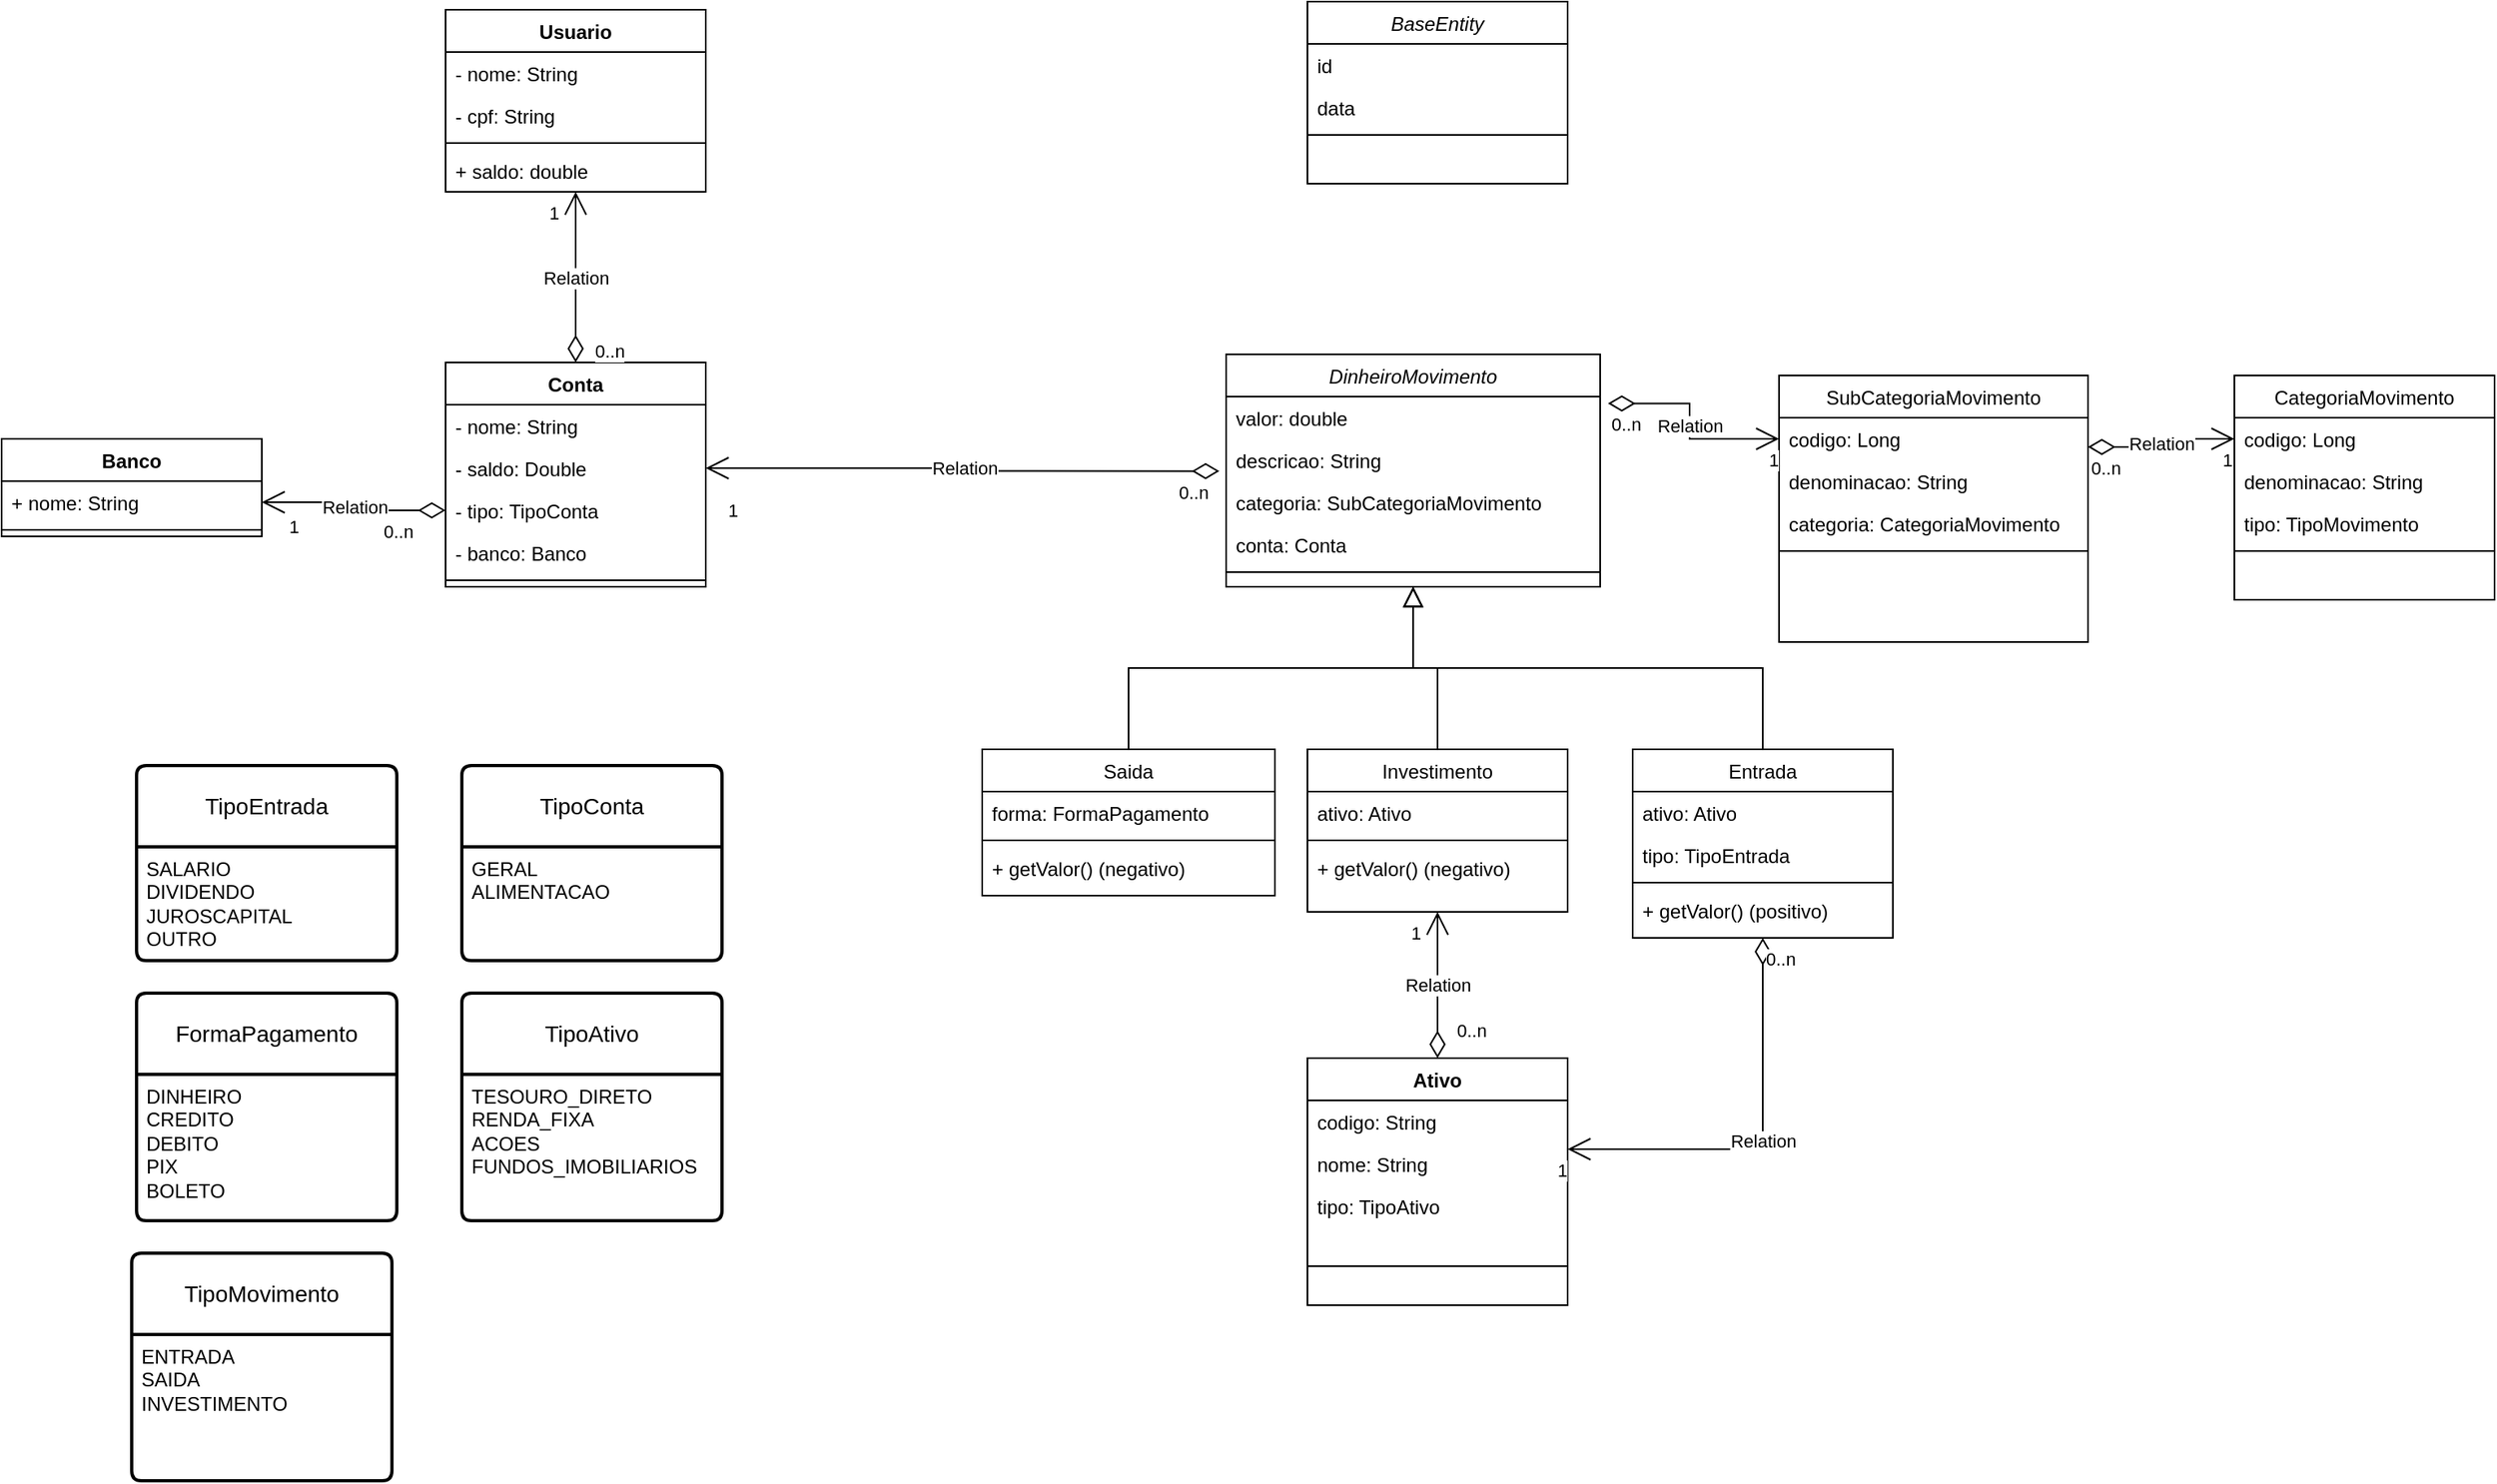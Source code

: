 <mxfile version="26.0.16">
  <diagram id="C5RBs43oDa-KdzZeNtuy" name="Page-1">
    <mxGraphModel dx="1702" dy="1604" grid="1" gridSize="10" guides="1" tooltips="1" connect="1" arrows="1" fold="1" page="1" pageScale="1" pageWidth="827" pageHeight="1169" math="0" shadow="0">
      <root>
        <mxCell id="WIyWlLk6GJQsqaUBKTNV-0" />
        <mxCell id="WIyWlLk6GJQsqaUBKTNV-1" parent="WIyWlLk6GJQsqaUBKTNV-0" />
        <mxCell id="zkfFHV4jXpPFQw0GAbJ--0" value="DinheiroMovimento" style="swimlane;fontStyle=2;align=center;verticalAlign=top;childLayout=stackLayout;horizontal=1;startSize=26;horizontalStack=0;resizeParent=1;resizeLast=0;collapsible=1;marginBottom=0;rounded=0;shadow=0;strokeWidth=1;" parent="WIyWlLk6GJQsqaUBKTNV-1" vertex="1">
          <mxGeometry x="180" y="117" width="230" height="143" as="geometry">
            <mxRectangle x="230" y="140" width="160" height="26" as="alternateBounds" />
          </mxGeometry>
        </mxCell>
        <mxCell id="zkfFHV4jXpPFQw0GAbJ--3" value="valor: double    " style="text;align=left;verticalAlign=top;spacingLeft=4;spacingRight=4;overflow=hidden;rotatable=0;points=[[0,0.5],[1,0.5]];portConstraint=eastwest;rounded=0;shadow=0;html=0;" parent="zkfFHV4jXpPFQw0GAbJ--0" vertex="1">
          <mxGeometry y="26" width="230" height="26" as="geometry" />
        </mxCell>
        <mxCell id="JgWF2UyOCY0tUtNKhyK_-37" value="descricao: String" style="text;align=left;verticalAlign=top;spacingLeft=4;spacingRight=4;overflow=hidden;rotatable=0;points=[[0,0.5],[1,0.5]];portConstraint=eastwest;rounded=0;shadow=0;html=0;" parent="zkfFHV4jXpPFQw0GAbJ--0" vertex="1">
          <mxGeometry y="52" width="230" height="26" as="geometry" />
        </mxCell>
        <mxCell id="JgWF2UyOCY0tUtNKhyK_-49" value="categoria: SubCategoriaMovimento" style="text;align=left;verticalAlign=top;spacingLeft=4;spacingRight=4;overflow=hidden;rotatable=0;points=[[0,0.5],[1,0.5]];portConstraint=eastwest;rounded=0;shadow=0;html=0;" parent="zkfFHV4jXpPFQw0GAbJ--0" vertex="1">
          <mxGeometry y="78" width="230" height="26" as="geometry" />
        </mxCell>
        <mxCell id="sF4b0Dk2hcUNj0eh3Lew-24" value="conta: Conta" style="text;align=left;verticalAlign=top;spacingLeft=4;spacingRight=4;overflow=hidden;rotatable=0;points=[[0,0.5],[1,0.5]];portConstraint=eastwest;rounded=0;shadow=0;html=0;" parent="zkfFHV4jXpPFQw0GAbJ--0" vertex="1">
          <mxGeometry y="104" width="230" height="26" as="geometry" />
        </mxCell>
        <mxCell id="zkfFHV4jXpPFQw0GAbJ--4" value="" style="line;html=1;strokeWidth=1;align=left;verticalAlign=middle;spacingTop=-1;spacingLeft=3;spacingRight=3;rotatable=0;labelPosition=right;points=[];portConstraint=eastwest;" parent="zkfFHV4jXpPFQw0GAbJ--0" vertex="1">
          <mxGeometry y="130" width="230" height="8" as="geometry" />
        </mxCell>
        <mxCell id="zkfFHV4jXpPFQw0GAbJ--6" value="Saida" style="swimlane;fontStyle=0;align=center;verticalAlign=top;childLayout=stackLayout;horizontal=1;startSize=26;horizontalStack=0;resizeParent=1;resizeLast=0;collapsible=1;marginBottom=0;rounded=0;shadow=0;strokeWidth=1;" parent="WIyWlLk6GJQsqaUBKTNV-1" vertex="1">
          <mxGeometry x="30" y="360" width="180" height="90" as="geometry">
            <mxRectangle x="130" y="380" width="160" height="26" as="alternateBounds" />
          </mxGeometry>
        </mxCell>
        <mxCell id="JgWF2UyOCY0tUtNKhyK_-50" value="forma: FormaPagamento" style="text;align=left;verticalAlign=top;spacingLeft=4;spacingRight=4;overflow=hidden;rotatable=0;points=[[0,0.5],[1,0.5]];portConstraint=eastwest;rounded=0;shadow=0;html=0;" parent="zkfFHV4jXpPFQw0GAbJ--6" vertex="1">
          <mxGeometry y="26" width="180" height="26" as="geometry" />
        </mxCell>
        <mxCell id="zkfFHV4jXpPFQw0GAbJ--9" value="" style="line;html=1;strokeWidth=1;align=left;verticalAlign=middle;spacingTop=-1;spacingLeft=3;spacingRight=3;rotatable=0;labelPosition=right;points=[];portConstraint=eastwest;" parent="zkfFHV4jXpPFQw0GAbJ--6" vertex="1">
          <mxGeometry y="52" width="180" height="8" as="geometry" />
        </mxCell>
        <mxCell id="sF4b0Dk2hcUNj0eh3Lew-47" value="+ getValor() (negativo)" style="text;align=left;verticalAlign=top;spacingLeft=4;spacingRight=4;overflow=hidden;rotatable=0;points=[[0,0.5],[1,0.5]];portConstraint=eastwest;rounded=0;shadow=0;html=0;" parent="zkfFHV4jXpPFQw0GAbJ--6" vertex="1">
          <mxGeometry y="60" width="180" height="30" as="geometry" />
        </mxCell>
        <mxCell id="zkfFHV4jXpPFQw0GAbJ--12" value="" style="endArrow=block;endSize=10;endFill=0;shadow=0;strokeWidth=1;rounded=0;curved=0;edgeStyle=elbowEdgeStyle;elbow=vertical;" parent="WIyWlLk6GJQsqaUBKTNV-1" source="zkfFHV4jXpPFQw0GAbJ--6" target="zkfFHV4jXpPFQw0GAbJ--0" edge="1">
          <mxGeometry width="160" relative="1" as="geometry">
            <mxPoint x="200" y="203" as="sourcePoint" />
            <mxPoint x="200" y="203" as="targetPoint" />
          </mxGeometry>
        </mxCell>
        <mxCell id="zkfFHV4jXpPFQw0GAbJ--13" value="Entrada" style="swimlane;fontStyle=0;align=center;verticalAlign=top;childLayout=stackLayout;horizontal=1;startSize=26;horizontalStack=0;resizeParent=1;resizeLast=0;collapsible=1;marginBottom=0;rounded=0;shadow=0;strokeWidth=1;" parent="WIyWlLk6GJQsqaUBKTNV-1" vertex="1">
          <mxGeometry x="430" y="360" width="160" height="116" as="geometry">
            <mxRectangle x="340" y="380" width="170" height="26" as="alternateBounds" />
          </mxGeometry>
        </mxCell>
        <mxCell id="JgWF2UyOCY0tUtNKhyK_-66" value="ativo: Ativo" style="text;align=left;verticalAlign=top;spacingLeft=4;spacingRight=4;overflow=hidden;rotatable=0;points=[[0,0.5],[1,0.5]];portConstraint=eastwest;rounded=0;shadow=0;html=0;" parent="zkfFHV4jXpPFQw0GAbJ--13" vertex="1">
          <mxGeometry y="26" width="160" height="26" as="geometry" />
        </mxCell>
        <mxCell id="sF4b0Dk2hcUNj0eh3Lew-11" value="tipo: TipoEntrada" style="text;align=left;verticalAlign=top;spacingLeft=4;spacingRight=4;overflow=hidden;rotatable=0;points=[[0,0.5],[1,0.5]];portConstraint=eastwest;rounded=0;shadow=0;html=0;" parent="zkfFHV4jXpPFQw0GAbJ--13" vertex="1">
          <mxGeometry y="52" width="160" height="26" as="geometry" />
        </mxCell>
        <mxCell id="zkfFHV4jXpPFQw0GAbJ--15" value="" style="line;html=1;strokeWidth=1;align=left;verticalAlign=middle;spacingTop=-1;spacingLeft=3;spacingRight=3;rotatable=0;labelPosition=right;points=[];portConstraint=eastwest;" parent="zkfFHV4jXpPFQw0GAbJ--13" vertex="1">
          <mxGeometry y="78" width="160" height="8" as="geometry" />
        </mxCell>
        <mxCell id="sF4b0Dk2hcUNj0eh3Lew-48" value="+ getValor() (positivo)" style="text;align=left;verticalAlign=top;spacingLeft=4;spacingRight=4;overflow=hidden;rotatable=0;points=[[0,0.5],[1,0.5]];portConstraint=eastwest;rounded=0;shadow=0;html=0;" parent="zkfFHV4jXpPFQw0GAbJ--13" vertex="1">
          <mxGeometry y="86" width="160" height="30" as="geometry" />
        </mxCell>
        <mxCell id="zkfFHV4jXpPFQw0GAbJ--16" value="" style="endArrow=block;endSize=10;endFill=0;shadow=0;strokeWidth=1;rounded=0;curved=0;edgeStyle=elbowEdgeStyle;elbow=vertical;" parent="WIyWlLk6GJQsqaUBKTNV-1" source="zkfFHV4jXpPFQw0GAbJ--13" target="zkfFHV4jXpPFQw0GAbJ--0" edge="1">
          <mxGeometry width="160" relative="1" as="geometry">
            <mxPoint x="210" y="373" as="sourcePoint" />
            <mxPoint x="310" y="271" as="targetPoint" />
          </mxGeometry>
        </mxCell>
        <mxCell id="JgWF2UyOCY0tUtNKhyK_-0" value="Investimento" style="swimlane;fontStyle=0;align=center;verticalAlign=top;childLayout=stackLayout;horizontal=1;startSize=26;horizontalStack=0;resizeParent=1;resizeLast=0;collapsible=1;marginBottom=0;rounded=0;shadow=0;strokeWidth=1;" parent="WIyWlLk6GJQsqaUBKTNV-1" vertex="1">
          <mxGeometry x="230" y="360" width="160" height="100" as="geometry">
            <mxRectangle x="340" y="380" width="170" height="26" as="alternateBounds" />
          </mxGeometry>
        </mxCell>
        <mxCell id="JgWF2UyOCY0tUtNKhyK_-51" value="ativo: Ativo" style="text;align=left;verticalAlign=top;spacingLeft=4;spacingRight=4;overflow=hidden;rotatable=0;points=[[0,0.5],[1,0.5]];portConstraint=eastwest;rounded=0;shadow=0;html=0;" parent="JgWF2UyOCY0tUtNKhyK_-0" vertex="1">
          <mxGeometry y="26" width="160" height="26" as="geometry" />
        </mxCell>
        <mxCell id="JgWF2UyOCY0tUtNKhyK_-2" value="" style="line;html=1;strokeWidth=1;align=left;verticalAlign=middle;spacingTop=-1;spacingLeft=3;spacingRight=3;rotatable=0;labelPosition=right;points=[];portConstraint=eastwest;" parent="JgWF2UyOCY0tUtNKhyK_-0" vertex="1">
          <mxGeometry y="52" width="160" height="8" as="geometry" />
        </mxCell>
        <mxCell id="sF4b0Dk2hcUNj0eh3Lew-43" value="+ getValor() (negativo)" style="text;align=left;verticalAlign=top;spacingLeft=4;spacingRight=4;overflow=hidden;rotatable=0;points=[[0,0.5],[1,0.5]];portConstraint=eastwest;rounded=0;shadow=0;html=0;" parent="JgWF2UyOCY0tUtNKhyK_-0" vertex="1">
          <mxGeometry y="60" width="160" height="30" as="geometry" />
        </mxCell>
        <mxCell id="JgWF2UyOCY0tUtNKhyK_-3" value="" style="endArrow=block;endSize=10;endFill=0;shadow=0;strokeWidth=1;rounded=0;curved=0;edgeStyle=elbowEdgeStyle;elbow=vertical;exitX=0.5;exitY=0;exitDx=0;exitDy=0;entryX=0.5;entryY=1;entryDx=0;entryDy=0;" parent="WIyWlLk6GJQsqaUBKTNV-1" source="JgWF2UyOCY0tUtNKhyK_-0" target="zkfFHV4jXpPFQw0GAbJ--0" edge="1">
          <mxGeometry width="160" relative="1" as="geometry">
            <mxPoint x="504" y="370" as="sourcePoint" />
            <mxPoint x="310" y="268" as="targetPoint" />
          </mxGeometry>
        </mxCell>
        <mxCell id="JgWF2UyOCY0tUtNKhyK_-9" value="CategoriaMovimento" style="swimlane;fontStyle=0;align=center;verticalAlign=top;childLayout=stackLayout;horizontal=1;startSize=26;horizontalStack=0;resizeParent=1;resizeLast=0;collapsible=1;marginBottom=0;rounded=0;shadow=0;strokeWidth=1;" parent="WIyWlLk6GJQsqaUBKTNV-1" vertex="1">
          <mxGeometry x="800" y="130" width="160" height="138" as="geometry">
            <mxRectangle x="550" y="140" width="160" height="26" as="alternateBounds" />
          </mxGeometry>
        </mxCell>
        <mxCell id="JgWF2UyOCY0tUtNKhyK_-15" value="codigo: Long" style="text;align=left;verticalAlign=top;spacingLeft=4;spacingRight=4;overflow=hidden;rotatable=0;points=[[0,0.5],[1,0.5]];portConstraint=eastwest;" parent="JgWF2UyOCY0tUtNKhyK_-9" vertex="1">
          <mxGeometry y="26" width="160" height="26" as="geometry" />
        </mxCell>
        <mxCell id="JgWF2UyOCY0tUtNKhyK_-11" value="denominacao: String" style="text;align=left;verticalAlign=top;spacingLeft=4;spacingRight=4;overflow=hidden;rotatable=0;points=[[0,0.5],[1,0.5]];portConstraint=eastwest;rounded=0;shadow=0;html=0;" parent="JgWF2UyOCY0tUtNKhyK_-9" vertex="1">
          <mxGeometry y="52" width="160" height="26" as="geometry" />
        </mxCell>
        <mxCell id="JgWF2UyOCY0tUtNKhyK_-12" value="tipo: TipoMovimento" style="text;align=left;verticalAlign=top;spacingLeft=4;spacingRight=4;overflow=hidden;rotatable=0;points=[[0,0.5],[1,0.5]];portConstraint=eastwest;rounded=0;shadow=0;html=0;" parent="JgWF2UyOCY0tUtNKhyK_-9" vertex="1">
          <mxGeometry y="78" width="160" height="26" as="geometry" />
        </mxCell>
        <mxCell id="JgWF2UyOCY0tUtNKhyK_-13" value="" style="line;html=1;strokeWidth=1;align=left;verticalAlign=middle;spacingTop=-1;spacingLeft=3;spacingRight=3;rotatable=0;labelPosition=right;points=[];portConstraint=eastwest;" parent="JgWF2UyOCY0tUtNKhyK_-9" vertex="1">
          <mxGeometry y="104" width="160" height="8" as="geometry" />
        </mxCell>
        <mxCell id="JgWF2UyOCY0tUtNKhyK_-23" value="SubCategoriaMovimento" style="swimlane;fontStyle=0;align=center;verticalAlign=top;childLayout=stackLayout;horizontal=1;startSize=26;horizontalStack=0;resizeParent=1;resizeLast=0;collapsible=1;marginBottom=0;rounded=0;shadow=0;strokeWidth=1;" parent="WIyWlLk6GJQsqaUBKTNV-1" vertex="1">
          <mxGeometry x="520" y="130" width="190" height="164" as="geometry">
            <mxRectangle x="720" y="120" width="160" height="26" as="alternateBounds" />
          </mxGeometry>
        </mxCell>
        <mxCell id="JgWF2UyOCY0tUtNKhyK_-25" value="codigo: Long" style="text;align=left;verticalAlign=top;spacingLeft=4;spacingRight=4;overflow=hidden;rotatable=0;points=[[0,0.5],[1,0.5]];portConstraint=eastwest;" parent="JgWF2UyOCY0tUtNKhyK_-23" vertex="1">
          <mxGeometry y="26" width="190" height="26" as="geometry" />
        </mxCell>
        <mxCell id="JgWF2UyOCY0tUtNKhyK_-26" value="denominacao: String" style="text;align=left;verticalAlign=top;spacingLeft=4;spacingRight=4;overflow=hidden;rotatable=0;points=[[0,0.5],[1,0.5]];portConstraint=eastwest;rounded=0;shadow=0;html=0;" parent="JgWF2UyOCY0tUtNKhyK_-23" vertex="1">
          <mxGeometry y="52" width="190" height="26" as="geometry" />
        </mxCell>
        <mxCell id="JgWF2UyOCY0tUtNKhyK_-48" value="categoria: CategoriaMovimento" style="text;align=left;verticalAlign=top;spacingLeft=4;spacingRight=4;overflow=hidden;rotatable=0;points=[[0,0.5],[1,0.5]];portConstraint=eastwest;rounded=0;shadow=0;html=0;" parent="JgWF2UyOCY0tUtNKhyK_-23" vertex="1">
          <mxGeometry y="78" width="190" height="26" as="geometry" />
        </mxCell>
        <mxCell id="JgWF2UyOCY0tUtNKhyK_-28" value="" style="line;html=1;strokeWidth=1;align=left;verticalAlign=middle;spacingTop=-1;spacingLeft=3;spacingRight=3;rotatable=0;labelPosition=right;points=[];portConstraint=eastwest;" parent="JgWF2UyOCY0tUtNKhyK_-23" vertex="1">
          <mxGeometry y="104" width="190" height="8" as="geometry" />
        </mxCell>
        <mxCell id="JgWF2UyOCY0tUtNKhyK_-41" value="Relation" style="endArrow=open;html=1;endSize=12;startArrow=diamondThin;startSize=14;startFill=0;edgeStyle=orthogonalEdgeStyle;rounded=0;entryX=0;entryY=0.5;entryDx=0;entryDy=0;exitX=1;exitY=0.692;exitDx=0;exitDy=0;exitPerimeter=0;" parent="WIyWlLk6GJQsqaUBKTNV-1" source="JgWF2UyOCY0tUtNKhyK_-25" target="JgWF2UyOCY0tUtNKhyK_-15" edge="1">
          <mxGeometry relative="1" as="geometry">
            <mxPoint x="440" y="190" as="sourcePoint" />
            <mxPoint x="600" y="190" as="targetPoint" />
          </mxGeometry>
        </mxCell>
        <mxCell id="JgWF2UyOCY0tUtNKhyK_-42" value="0..n" style="edgeLabel;resizable=0;html=1;align=left;verticalAlign=top;" parent="JgWF2UyOCY0tUtNKhyK_-41" connectable="0" vertex="1">
          <mxGeometry x="-1" relative="1" as="geometry" />
        </mxCell>
        <mxCell id="JgWF2UyOCY0tUtNKhyK_-43" value="1" style="edgeLabel;resizable=0;html=1;align=right;verticalAlign=top;" parent="JgWF2UyOCY0tUtNKhyK_-41" connectable="0" vertex="1">
          <mxGeometry x="1" relative="1" as="geometry" />
        </mxCell>
        <mxCell id="JgWF2UyOCY0tUtNKhyK_-45" value="Relation" style="endArrow=open;html=1;endSize=12;startArrow=diamondThin;startSize=14;startFill=0;edgeStyle=orthogonalEdgeStyle;rounded=0;exitX=1.021;exitY=0.162;exitDx=0;exitDy=0;exitPerimeter=0;entryX=0;entryY=0.5;entryDx=0;entryDy=0;" parent="WIyWlLk6GJQsqaUBKTNV-1" source="zkfFHV4jXpPFQw0GAbJ--3" target="JgWF2UyOCY0tUtNKhyK_-25" edge="1">
          <mxGeometry relative="1" as="geometry">
            <mxPoint x="360" y="260" as="sourcePoint" />
            <mxPoint x="510" y="200" as="targetPoint" />
          </mxGeometry>
        </mxCell>
        <mxCell id="JgWF2UyOCY0tUtNKhyK_-46" value="0..n" style="edgeLabel;resizable=0;html=1;align=left;verticalAlign=top;" parent="JgWF2UyOCY0tUtNKhyK_-45" connectable="0" vertex="1">
          <mxGeometry x="-1" relative="1" as="geometry" />
        </mxCell>
        <mxCell id="JgWF2UyOCY0tUtNKhyK_-47" value="1" style="edgeLabel;resizable=0;html=1;align=right;verticalAlign=top;" parent="JgWF2UyOCY0tUtNKhyK_-45" connectable="0" vertex="1">
          <mxGeometry x="1" relative="1" as="geometry" />
        </mxCell>
        <mxCell id="JgWF2UyOCY0tUtNKhyK_-52" value="Ativo" style="swimlane;fontStyle=1;align=center;verticalAlign=top;childLayout=stackLayout;horizontal=1;startSize=26;horizontalStack=0;resizeParent=1;resizeParentMax=0;resizeLast=0;collapsible=1;marginBottom=0;whiteSpace=wrap;html=1;" parent="WIyWlLk6GJQsqaUBKTNV-1" vertex="1">
          <mxGeometry x="230" y="550" width="160" height="152" as="geometry" />
        </mxCell>
        <mxCell id="JgWF2UyOCY0tUtNKhyK_-57" value="codigo: String&#xa;" style="text;align=left;verticalAlign=top;spacingLeft=4;spacingRight=4;overflow=hidden;rotatable=0;points=[[0,0.5],[1,0.5]];portConstraint=eastwest;rounded=0;shadow=0;html=0;" parent="JgWF2UyOCY0tUtNKhyK_-52" vertex="1">
          <mxGeometry y="26" width="160" height="26" as="geometry" />
        </mxCell>
        <mxCell id="npnKPfFDctL9XUCFbh1r-1" value="nome: String&#xa;" style="text;align=left;verticalAlign=top;spacingLeft=4;spacingRight=4;overflow=hidden;rotatable=0;points=[[0,0.5],[1,0.5]];portConstraint=eastwest;rounded=0;shadow=0;html=0;" vertex="1" parent="JgWF2UyOCY0tUtNKhyK_-52">
          <mxGeometry y="52" width="160" height="26" as="geometry" />
        </mxCell>
        <mxCell id="JgWF2UyOCY0tUtNKhyK_-58" value="tipo: TipoAtivo" style="text;align=left;verticalAlign=top;spacingLeft=4;spacingRight=4;overflow=hidden;rotatable=0;points=[[0,0.5],[1,0.5]];portConstraint=eastwest;rounded=0;shadow=0;html=0;" parent="JgWF2UyOCY0tUtNKhyK_-52" vertex="1">
          <mxGeometry y="78" width="160" height="26" as="geometry" />
        </mxCell>
        <mxCell id="JgWF2UyOCY0tUtNKhyK_-54" value="" style="line;strokeWidth=1;fillColor=none;align=left;verticalAlign=middle;spacingTop=-1;spacingLeft=3;spacingRight=3;rotatable=0;labelPosition=right;points=[];portConstraint=eastwest;strokeColor=inherit;" parent="JgWF2UyOCY0tUtNKhyK_-52" vertex="1">
          <mxGeometry y="104" width="160" height="48" as="geometry" />
        </mxCell>
        <mxCell id="JgWF2UyOCY0tUtNKhyK_-63" value="Relation" style="endArrow=open;html=1;endSize=12;startArrow=diamondThin;startSize=14;startFill=0;edgeStyle=orthogonalEdgeStyle;rounded=0;exitX=0.5;exitY=1;exitDx=0;exitDy=0;" parent="WIyWlLk6GJQsqaUBKTNV-1" source="zkfFHV4jXpPFQw0GAbJ--13" target="JgWF2UyOCY0tUtNKhyK_-52" edge="1">
          <mxGeometry relative="1" as="geometry">
            <mxPoint x="590" y="490" as="sourcePoint" />
            <mxPoint x="390" y="600" as="targetPoint" />
            <Array as="points">
              <mxPoint x="510" y="606" />
            </Array>
          </mxGeometry>
        </mxCell>
        <mxCell id="JgWF2UyOCY0tUtNKhyK_-64" value="0..n" style="edgeLabel;resizable=0;html=1;align=left;verticalAlign=top;" parent="JgWF2UyOCY0tUtNKhyK_-63" connectable="0" vertex="1">
          <mxGeometry x="-1" relative="1" as="geometry" />
        </mxCell>
        <mxCell id="JgWF2UyOCY0tUtNKhyK_-65" value="1" style="edgeLabel;resizable=0;html=1;align=right;verticalAlign=top;" parent="JgWF2UyOCY0tUtNKhyK_-63" connectable="0" vertex="1">
          <mxGeometry x="1" relative="1" as="geometry" />
        </mxCell>
        <mxCell id="sF4b0Dk2hcUNj0eh3Lew-0" value="Conta" style="swimlane;fontStyle=1;align=center;verticalAlign=top;childLayout=stackLayout;horizontal=1;startSize=26;horizontalStack=0;resizeParent=1;resizeParentMax=0;resizeLast=0;collapsible=1;marginBottom=0;whiteSpace=wrap;html=1;" parent="WIyWlLk6GJQsqaUBKTNV-1" vertex="1">
          <mxGeometry x="-300" y="122" width="160" height="138" as="geometry" />
        </mxCell>
        <mxCell id="sF4b0Dk2hcUNj0eh3Lew-1" value="- nome: String" style="text;strokeColor=none;fillColor=none;align=left;verticalAlign=top;spacingLeft=4;spacingRight=4;overflow=hidden;rotatable=0;points=[[0,0.5],[1,0.5]];portConstraint=eastwest;whiteSpace=wrap;html=1;" parent="sF4b0Dk2hcUNj0eh3Lew-0" vertex="1">
          <mxGeometry y="26" width="160" height="26" as="geometry" />
        </mxCell>
        <mxCell id="sF4b0Dk2hcUNj0eh3Lew-9" value="- saldo: Double" style="text;strokeColor=none;fillColor=none;align=left;verticalAlign=top;spacingLeft=4;spacingRight=4;overflow=hidden;rotatable=0;points=[[0,0.5],[1,0.5]];portConstraint=eastwest;whiteSpace=wrap;html=1;" parent="sF4b0Dk2hcUNj0eh3Lew-0" vertex="1">
          <mxGeometry y="52" width="160" height="26" as="geometry" />
        </mxCell>
        <mxCell id="sF4b0Dk2hcUNj0eh3Lew-25" value="- tipo: TipoConta" style="text;strokeColor=none;fillColor=none;align=left;verticalAlign=top;spacingLeft=4;spacingRight=4;overflow=hidden;rotatable=0;points=[[0,0.5],[1,0.5]];portConstraint=eastwest;whiteSpace=wrap;html=1;" parent="sF4b0Dk2hcUNj0eh3Lew-0" vertex="1">
          <mxGeometry y="78" width="160" height="26" as="geometry" />
        </mxCell>
        <mxCell id="sF4b0Dk2hcUNj0eh3Lew-58" value="- banco: Banco" style="text;strokeColor=none;fillColor=none;align=left;verticalAlign=top;spacingLeft=4;spacingRight=4;overflow=hidden;rotatable=0;points=[[0,0.5],[1,0.5]];portConstraint=eastwest;whiteSpace=wrap;html=1;" parent="sF4b0Dk2hcUNj0eh3Lew-0" vertex="1">
          <mxGeometry y="104" width="160" height="26" as="geometry" />
        </mxCell>
        <mxCell id="sF4b0Dk2hcUNj0eh3Lew-2" value="" style="line;strokeWidth=1;fillColor=none;align=left;verticalAlign=middle;spacingTop=-1;spacingLeft=3;spacingRight=3;rotatable=0;labelPosition=right;points=[];portConstraint=eastwest;strokeColor=inherit;" parent="sF4b0Dk2hcUNj0eh3Lew-0" vertex="1">
          <mxGeometry y="130" width="160" height="8" as="geometry" />
        </mxCell>
        <mxCell id="sF4b0Dk2hcUNj0eh3Lew-4" value="BaseEntity" style="swimlane;fontStyle=2;align=center;verticalAlign=top;childLayout=stackLayout;horizontal=1;startSize=26;horizontalStack=0;resizeParent=1;resizeLast=0;collapsible=1;marginBottom=0;rounded=0;shadow=0;strokeWidth=1;" parent="WIyWlLk6GJQsqaUBKTNV-1" vertex="1">
          <mxGeometry x="230" y="-100" width="160" height="112" as="geometry">
            <mxRectangle x="230" y="140" width="160" height="26" as="alternateBounds" />
          </mxGeometry>
        </mxCell>
        <mxCell id="sF4b0Dk2hcUNj0eh3Lew-5" value="id" style="text;align=left;verticalAlign=top;spacingLeft=4;spacingRight=4;overflow=hidden;rotatable=0;points=[[0,0.5],[1,0.5]];portConstraint=eastwest;rounded=0;shadow=0;html=0;" parent="sF4b0Dk2hcUNj0eh3Lew-4" vertex="1">
          <mxGeometry y="26" width="160" height="26" as="geometry" />
        </mxCell>
        <mxCell id="sF4b0Dk2hcUNj0eh3Lew-6" value="data" style="text;align=left;verticalAlign=top;spacingLeft=4;spacingRight=4;overflow=hidden;rotatable=0;points=[[0,0.5],[1,0.5]];portConstraint=eastwest;rounded=0;shadow=0;html=0;" parent="sF4b0Dk2hcUNj0eh3Lew-4" vertex="1">
          <mxGeometry y="52" width="160" height="26" as="geometry" />
        </mxCell>
        <mxCell id="sF4b0Dk2hcUNj0eh3Lew-8" value="" style="line;html=1;strokeWidth=1;align=left;verticalAlign=middle;spacingTop=-1;spacingLeft=3;spacingRight=3;rotatable=0;labelPosition=right;points=[];portConstraint=eastwest;" parent="sF4b0Dk2hcUNj0eh3Lew-4" vertex="1">
          <mxGeometry y="78" width="160" height="8" as="geometry" />
        </mxCell>
        <mxCell id="sF4b0Dk2hcUNj0eh3Lew-12" value="Usuario" style="swimlane;fontStyle=1;align=center;verticalAlign=top;childLayout=stackLayout;horizontal=1;startSize=26;horizontalStack=0;resizeParent=1;resizeParentMax=0;resizeLast=0;collapsible=1;marginBottom=0;whiteSpace=wrap;html=1;" parent="WIyWlLk6GJQsqaUBKTNV-1" vertex="1">
          <mxGeometry x="-300" y="-95" width="160" height="112" as="geometry" />
        </mxCell>
        <mxCell id="sF4b0Dk2hcUNj0eh3Lew-13" value="- nome: String" style="text;strokeColor=none;fillColor=none;align=left;verticalAlign=top;spacingLeft=4;spacingRight=4;overflow=hidden;rotatable=0;points=[[0,0.5],[1,0.5]];portConstraint=eastwest;whiteSpace=wrap;html=1;" parent="sF4b0Dk2hcUNj0eh3Lew-12" vertex="1">
          <mxGeometry y="26" width="160" height="26" as="geometry" />
        </mxCell>
        <mxCell id="npnKPfFDctL9XUCFbh1r-0" value="- cpf: String" style="text;strokeColor=none;fillColor=none;align=left;verticalAlign=top;spacingLeft=4;spacingRight=4;overflow=hidden;rotatable=0;points=[[0,0.5],[1,0.5]];portConstraint=eastwest;whiteSpace=wrap;html=1;" vertex="1" parent="sF4b0Dk2hcUNj0eh3Lew-12">
          <mxGeometry y="52" width="160" height="26" as="geometry" />
        </mxCell>
        <mxCell id="sF4b0Dk2hcUNj0eh3Lew-16" value="" style="line;strokeWidth=1;fillColor=none;align=left;verticalAlign=middle;spacingTop=-1;spacingLeft=3;spacingRight=3;rotatable=0;labelPosition=right;points=[];portConstraint=eastwest;strokeColor=inherit;" parent="sF4b0Dk2hcUNj0eh3Lew-12" vertex="1">
          <mxGeometry y="78" width="160" height="8" as="geometry" />
        </mxCell>
        <mxCell id="sF4b0Dk2hcUNj0eh3Lew-20" value="+ saldo: double" style="text;strokeColor=none;fillColor=none;align=left;verticalAlign=top;spacingLeft=4;spacingRight=4;overflow=hidden;rotatable=0;points=[[0,0.5],[1,0.5]];portConstraint=eastwest;whiteSpace=wrap;html=1;" parent="sF4b0Dk2hcUNj0eh3Lew-12" vertex="1">
          <mxGeometry y="86" width="160" height="26" as="geometry" />
        </mxCell>
        <mxCell id="sF4b0Dk2hcUNj0eh3Lew-17" value="Relation" style="endArrow=open;html=1;endSize=12;startArrow=diamondThin;startSize=14;startFill=0;edgeStyle=orthogonalEdgeStyle;rounded=0;entryX=0.5;entryY=1;entryDx=0;entryDy=0;exitX=0.5;exitY=0;exitDx=0;exitDy=0;" parent="WIyWlLk6GJQsqaUBKTNV-1" source="sF4b0Dk2hcUNj0eh3Lew-0" target="sF4b0Dk2hcUNj0eh3Lew-12" edge="1">
          <mxGeometry relative="1" as="geometry">
            <mxPoint x="-430" y="35" as="sourcePoint" />
            <mxPoint x="-270" y="35" as="targetPoint" />
          </mxGeometry>
        </mxCell>
        <mxCell id="sF4b0Dk2hcUNj0eh3Lew-18" value="0..n" style="edgeLabel;resizable=0;html=1;align=left;verticalAlign=top;" parent="sF4b0Dk2hcUNj0eh3Lew-17" connectable="0" vertex="1">
          <mxGeometry x="-1" relative="1" as="geometry">
            <mxPoint x="10" y="-20" as="offset" />
          </mxGeometry>
        </mxCell>
        <mxCell id="sF4b0Dk2hcUNj0eh3Lew-19" value="1" style="edgeLabel;resizable=0;html=1;align=right;verticalAlign=top;" parent="sF4b0Dk2hcUNj0eh3Lew-17" connectable="0" vertex="1">
          <mxGeometry x="1" relative="1" as="geometry">
            <mxPoint x="-10" as="offset" />
          </mxGeometry>
        </mxCell>
        <mxCell id="sF4b0Dk2hcUNj0eh3Lew-21" value="Relation" style="endArrow=open;html=1;endSize=12;startArrow=diamondThin;startSize=14;startFill=0;edgeStyle=orthogonalEdgeStyle;rounded=0;entryX=1;entryY=0.5;entryDx=0;entryDy=0;exitX=-0.018;exitY=0.763;exitDx=0;exitDy=0;exitPerimeter=0;" parent="WIyWlLk6GJQsqaUBKTNV-1" source="JgWF2UyOCY0tUtNKhyK_-37" target="sF4b0Dk2hcUNj0eh3Lew-9" edge="1">
          <mxGeometry relative="1" as="geometry">
            <mxPoint x="180" y="220" as="sourcePoint" />
            <mxPoint x="340" y="220" as="targetPoint" />
          </mxGeometry>
        </mxCell>
        <mxCell id="sF4b0Dk2hcUNj0eh3Lew-22" value="0..n" style="edgeLabel;resizable=0;html=1;align=left;verticalAlign=top;" parent="sF4b0Dk2hcUNj0eh3Lew-21" connectable="0" vertex="1">
          <mxGeometry x="-1" relative="1" as="geometry">
            <mxPoint x="-27" as="offset" />
          </mxGeometry>
        </mxCell>
        <mxCell id="sF4b0Dk2hcUNj0eh3Lew-23" value="1" style="edgeLabel;resizable=0;html=1;align=right;verticalAlign=top;" parent="sF4b0Dk2hcUNj0eh3Lew-21" connectable="0" vertex="1">
          <mxGeometry x="1" relative="1" as="geometry">
            <mxPoint x="20" y="13" as="offset" />
          </mxGeometry>
        </mxCell>
        <mxCell id="sF4b0Dk2hcUNj0eh3Lew-30" value="TipoEntrada" style="swimlane;childLayout=stackLayout;horizontal=1;startSize=50;horizontalStack=0;rounded=1;fontSize=14;fontStyle=0;strokeWidth=2;resizeParent=0;resizeLast=1;shadow=0;dashed=0;align=center;arcSize=4;whiteSpace=wrap;html=1;" parent="WIyWlLk6GJQsqaUBKTNV-1" vertex="1">
          <mxGeometry x="-490" y="370" width="160" height="120" as="geometry" />
        </mxCell>
        <mxCell id="sF4b0Dk2hcUNj0eh3Lew-31" value="SALARIO&lt;div&gt;DIVIDENDO&lt;/div&gt;&lt;div&gt;JUROSCAPITAL&lt;/div&gt;&lt;div&gt;OUTRO&lt;/div&gt;" style="align=left;strokeColor=none;fillColor=none;spacingLeft=4;spacingRight=4;fontSize=12;verticalAlign=top;resizable=0;rotatable=0;part=1;html=1;whiteSpace=wrap;" parent="sF4b0Dk2hcUNj0eh3Lew-30" vertex="1">
          <mxGeometry y="50" width="160" height="70" as="geometry" />
        </mxCell>
        <mxCell id="sF4b0Dk2hcUNj0eh3Lew-33" value="FormaPagamento" style="swimlane;childLayout=stackLayout;horizontal=1;startSize=50;horizontalStack=0;rounded=1;fontSize=14;fontStyle=0;strokeWidth=2;resizeParent=0;resizeLast=1;shadow=0;dashed=0;align=center;arcSize=4;whiteSpace=wrap;html=1;" parent="WIyWlLk6GJQsqaUBKTNV-1" vertex="1">
          <mxGeometry x="-490" y="510" width="160" height="140" as="geometry" />
        </mxCell>
        <mxCell id="sF4b0Dk2hcUNj0eh3Lew-34" value="DINHEIRO&lt;div&gt;CREDITO&lt;/div&gt;&lt;div&gt;DEBITO&lt;/div&gt;&lt;div&gt;PIX&lt;/div&gt;&lt;div&gt;BOLETO&lt;/div&gt;" style="align=left;strokeColor=none;fillColor=none;spacingLeft=4;spacingRight=4;fontSize=12;verticalAlign=top;resizable=0;rotatable=0;part=1;html=1;whiteSpace=wrap;" parent="sF4b0Dk2hcUNj0eh3Lew-33" vertex="1">
          <mxGeometry y="50" width="160" height="90" as="geometry" />
        </mxCell>
        <mxCell id="sF4b0Dk2hcUNj0eh3Lew-35" value="TipoAtivo" style="swimlane;childLayout=stackLayout;horizontal=1;startSize=50;horizontalStack=0;rounded=1;fontSize=14;fontStyle=0;strokeWidth=2;resizeParent=0;resizeLast=1;shadow=0;dashed=0;align=center;arcSize=4;whiteSpace=wrap;html=1;" parent="WIyWlLk6GJQsqaUBKTNV-1" vertex="1">
          <mxGeometry x="-290" y="510" width="160" height="140" as="geometry" />
        </mxCell>
        <mxCell id="sF4b0Dk2hcUNj0eh3Lew-36" value="TESOURO_DIRETO&lt;div&gt;RENDA_FIXA&lt;/div&gt;&lt;div&gt;ACOES&lt;/div&gt;&lt;div&gt;FUNDOS_IMOBILIARIOS&lt;/div&gt;&lt;div&gt;&lt;br&gt;&lt;/div&gt;" style="align=left;strokeColor=none;fillColor=none;spacingLeft=4;spacingRight=4;fontSize=12;verticalAlign=top;resizable=0;rotatable=0;part=1;html=1;whiteSpace=wrap;" parent="sF4b0Dk2hcUNj0eh3Lew-35" vertex="1">
          <mxGeometry y="50" width="160" height="90" as="geometry" />
        </mxCell>
        <mxCell id="sF4b0Dk2hcUNj0eh3Lew-39" value="TipoConta" style="swimlane;childLayout=stackLayout;horizontal=1;startSize=50;horizontalStack=0;rounded=1;fontSize=14;fontStyle=0;strokeWidth=2;resizeParent=0;resizeLast=1;shadow=0;dashed=0;align=center;arcSize=4;whiteSpace=wrap;html=1;" parent="WIyWlLk6GJQsqaUBKTNV-1" vertex="1">
          <mxGeometry x="-290" y="370" width="160" height="120" as="geometry" />
        </mxCell>
        <mxCell id="sF4b0Dk2hcUNj0eh3Lew-40" value="&lt;div&gt;GERAL&lt;/div&gt;&lt;div&gt;ALIMENTACAO&lt;/div&gt;" style="align=left;strokeColor=none;fillColor=none;spacingLeft=4;spacingRight=4;fontSize=12;verticalAlign=top;resizable=0;rotatable=0;part=1;html=1;whiteSpace=wrap;" parent="sF4b0Dk2hcUNj0eh3Lew-39" vertex="1">
          <mxGeometry y="50" width="160" height="70" as="geometry" />
        </mxCell>
        <mxCell id="sF4b0Dk2hcUNj0eh3Lew-41" value="TipoMovimento" style="swimlane;childLayout=stackLayout;horizontal=1;startSize=50;horizontalStack=0;rounded=1;fontSize=14;fontStyle=0;strokeWidth=2;resizeParent=0;resizeLast=1;shadow=0;dashed=0;align=center;arcSize=4;whiteSpace=wrap;html=1;" parent="WIyWlLk6GJQsqaUBKTNV-1" vertex="1">
          <mxGeometry x="-493" y="670" width="160" height="140" as="geometry" />
        </mxCell>
        <mxCell id="sF4b0Dk2hcUNj0eh3Lew-42" value="ENTRADA&lt;div&gt;SAIDA&lt;/div&gt;&lt;div&gt;INVESTIMENTO&lt;/div&gt;" style="align=left;strokeColor=none;fillColor=none;spacingLeft=4;spacingRight=4;fontSize=12;verticalAlign=top;resizable=0;rotatable=0;part=1;html=1;whiteSpace=wrap;" parent="sF4b0Dk2hcUNj0eh3Lew-41" vertex="1">
          <mxGeometry y="50" width="160" height="90" as="geometry" />
        </mxCell>
        <mxCell id="sF4b0Dk2hcUNj0eh3Lew-44" value="Relation" style="endArrow=open;html=1;endSize=12;startArrow=diamondThin;startSize=14;startFill=0;edgeStyle=orthogonalEdgeStyle;rounded=0;entryX=0.5;entryY=1;entryDx=0;entryDy=0;" parent="WIyWlLk6GJQsqaUBKTNV-1" source="JgWF2UyOCY0tUtNKhyK_-52" target="JgWF2UyOCY0tUtNKhyK_-0" edge="1">
          <mxGeometry relative="1" as="geometry">
            <mxPoint x="210" y="540" as="sourcePoint" />
            <mxPoint x="370" y="540" as="targetPoint" />
          </mxGeometry>
        </mxCell>
        <mxCell id="sF4b0Dk2hcUNj0eh3Lew-45" value="0..n" style="edgeLabel;resizable=0;html=1;align=left;verticalAlign=top;" parent="sF4b0Dk2hcUNj0eh3Lew-44" connectable="0" vertex="1">
          <mxGeometry x="-1" relative="1" as="geometry">
            <mxPoint x="10" y="-30" as="offset" />
          </mxGeometry>
        </mxCell>
        <mxCell id="sF4b0Dk2hcUNj0eh3Lew-46" value="1" style="edgeLabel;resizable=0;html=1;align=right;verticalAlign=top;" parent="sF4b0Dk2hcUNj0eh3Lew-44" connectable="0" vertex="1">
          <mxGeometry x="1" relative="1" as="geometry">
            <mxPoint x="-10" as="offset" />
          </mxGeometry>
        </mxCell>
        <mxCell id="sF4b0Dk2hcUNj0eh3Lew-49" value="Banco" style="swimlane;fontStyle=1;align=center;verticalAlign=top;childLayout=stackLayout;horizontal=1;startSize=26;horizontalStack=0;resizeParent=1;resizeParentMax=0;resizeLast=0;collapsible=1;marginBottom=0;whiteSpace=wrap;html=1;" parent="WIyWlLk6GJQsqaUBKTNV-1" vertex="1">
          <mxGeometry x="-573" y="169" width="160" height="60" as="geometry" />
        </mxCell>
        <mxCell id="sF4b0Dk2hcUNj0eh3Lew-50" value="+ nome: String" style="text;strokeColor=none;fillColor=none;align=left;verticalAlign=top;spacingLeft=4;spacingRight=4;overflow=hidden;rotatable=0;points=[[0,0.5],[1,0.5]];portConstraint=eastwest;whiteSpace=wrap;html=1;" parent="sF4b0Dk2hcUNj0eh3Lew-49" vertex="1">
          <mxGeometry y="26" width="160" height="26" as="geometry" />
        </mxCell>
        <mxCell id="sF4b0Dk2hcUNj0eh3Lew-51" value="" style="line;strokeWidth=1;fillColor=none;align=left;verticalAlign=middle;spacingTop=-1;spacingLeft=3;spacingRight=3;rotatable=0;labelPosition=right;points=[];portConstraint=eastwest;strokeColor=inherit;" parent="sF4b0Dk2hcUNj0eh3Lew-49" vertex="1">
          <mxGeometry y="52" width="160" height="8" as="geometry" />
        </mxCell>
        <mxCell id="sF4b0Dk2hcUNj0eh3Lew-59" value="Relation" style="endArrow=open;html=1;endSize=12;startArrow=diamondThin;startSize=14;startFill=0;edgeStyle=orthogonalEdgeStyle;rounded=0;entryX=1;entryY=0.5;entryDx=0;entryDy=0;exitX=0;exitY=0.5;exitDx=0;exitDy=0;" parent="WIyWlLk6GJQsqaUBKTNV-1" source="sF4b0Dk2hcUNj0eh3Lew-25" target="sF4b0Dk2hcUNj0eh3Lew-50" edge="1">
          <mxGeometry relative="1" as="geometry">
            <mxPoint x="-320" y="208" as="sourcePoint" />
            <mxPoint x="-130" y="210" as="targetPoint" />
          </mxGeometry>
        </mxCell>
        <mxCell id="sF4b0Dk2hcUNj0eh3Lew-60" value="0..n" style="edgeLabel;resizable=0;html=1;align=left;verticalAlign=top;" parent="sF4b0Dk2hcUNj0eh3Lew-59" connectable="0" vertex="1">
          <mxGeometry x="-1" relative="1" as="geometry">
            <mxPoint x="-40" as="offset" />
          </mxGeometry>
        </mxCell>
        <mxCell id="sF4b0Dk2hcUNj0eh3Lew-61" value="1" style="edgeLabel;resizable=0;html=1;align=right;verticalAlign=top;" parent="sF4b0Dk2hcUNj0eh3Lew-59" connectable="0" vertex="1">
          <mxGeometry x="1" relative="1" as="geometry">
            <mxPoint x="23" y="2" as="offset" />
          </mxGeometry>
        </mxCell>
      </root>
    </mxGraphModel>
  </diagram>
</mxfile>
